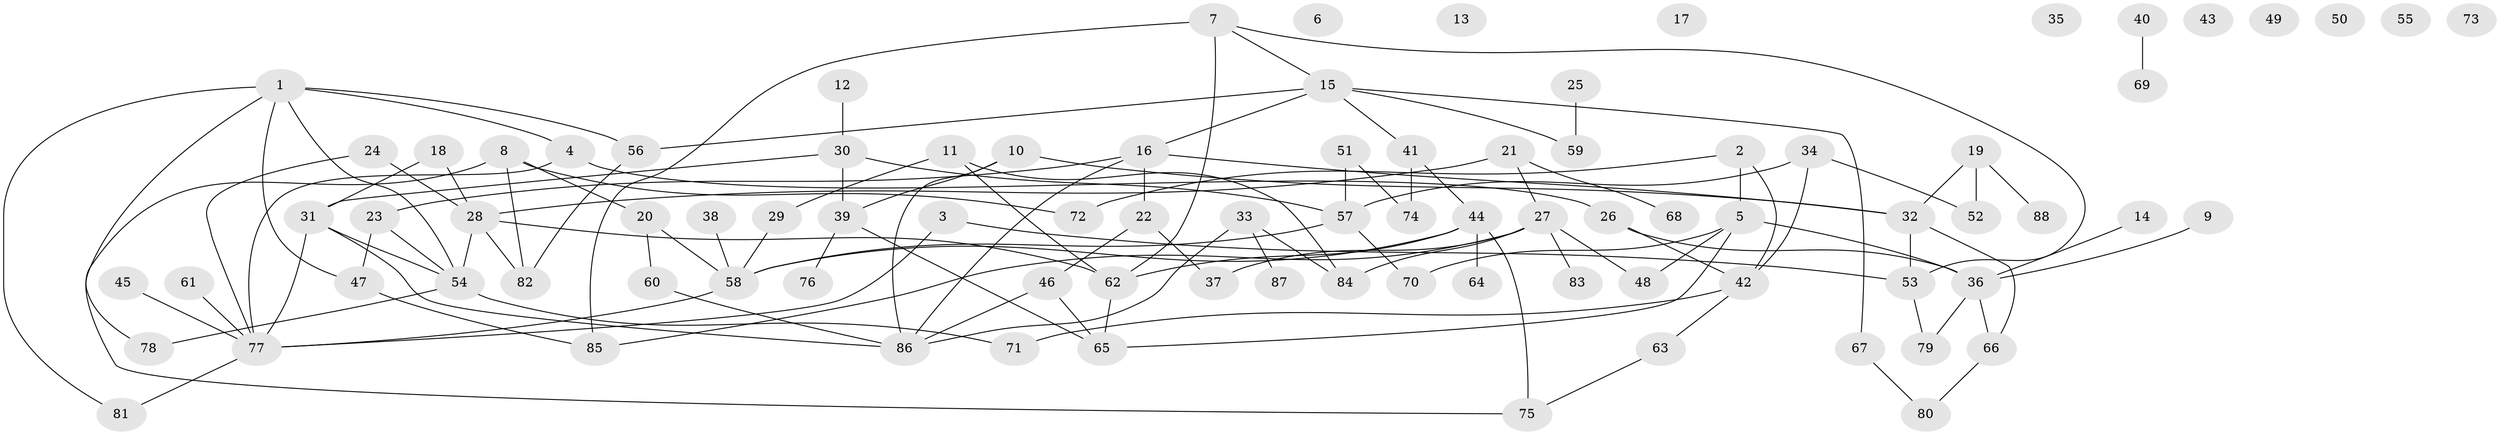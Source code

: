// Generated by graph-tools (version 1.1) at 2025/13/03/09/25 04:13:14]
// undirected, 88 vertices, 119 edges
graph export_dot {
graph [start="1"]
  node [color=gray90,style=filled];
  1;
  2;
  3;
  4;
  5;
  6;
  7;
  8;
  9;
  10;
  11;
  12;
  13;
  14;
  15;
  16;
  17;
  18;
  19;
  20;
  21;
  22;
  23;
  24;
  25;
  26;
  27;
  28;
  29;
  30;
  31;
  32;
  33;
  34;
  35;
  36;
  37;
  38;
  39;
  40;
  41;
  42;
  43;
  44;
  45;
  46;
  47;
  48;
  49;
  50;
  51;
  52;
  53;
  54;
  55;
  56;
  57;
  58;
  59;
  60;
  61;
  62;
  63;
  64;
  65;
  66;
  67;
  68;
  69;
  70;
  71;
  72;
  73;
  74;
  75;
  76;
  77;
  78;
  79;
  80;
  81;
  82;
  83;
  84;
  85;
  86;
  87;
  88;
  1 -- 4;
  1 -- 47;
  1 -- 54;
  1 -- 56;
  1 -- 78;
  1 -- 81;
  2 -- 5;
  2 -- 42;
  2 -- 72;
  3 -- 53;
  3 -- 77;
  4 -- 26;
  4 -- 77;
  5 -- 36;
  5 -- 48;
  5 -- 65;
  5 -- 70;
  7 -- 15;
  7 -- 53;
  7 -- 62;
  7 -- 85;
  8 -- 20;
  8 -- 72;
  8 -- 75;
  8 -- 82;
  9 -- 36;
  10 -- 32;
  10 -- 39;
  10 -- 86;
  11 -- 29;
  11 -- 62;
  11 -- 84;
  12 -- 30;
  14 -- 36;
  15 -- 16;
  15 -- 41;
  15 -- 56;
  15 -- 59;
  15 -- 67;
  16 -- 22;
  16 -- 23;
  16 -- 32;
  16 -- 86;
  18 -- 28;
  18 -- 31;
  19 -- 32;
  19 -- 52;
  19 -- 88;
  20 -- 58;
  20 -- 60;
  21 -- 27;
  21 -- 28;
  21 -- 68;
  22 -- 37;
  22 -- 46;
  23 -- 47;
  23 -- 54;
  24 -- 28;
  24 -- 77;
  25 -- 59;
  26 -- 36;
  26 -- 42;
  27 -- 37;
  27 -- 48;
  27 -- 83;
  27 -- 84;
  27 -- 85;
  28 -- 54;
  28 -- 62;
  28 -- 82;
  29 -- 58;
  30 -- 31;
  30 -- 39;
  30 -- 57;
  31 -- 54;
  31 -- 77;
  31 -- 86;
  32 -- 53;
  32 -- 66;
  33 -- 84;
  33 -- 86;
  33 -- 87;
  34 -- 42;
  34 -- 52;
  34 -- 57;
  36 -- 66;
  36 -- 79;
  38 -- 58;
  39 -- 65;
  39 -- 76;
  40 -- 69;
  41 -- 44;
  41 -- 74;
  42 -- 63;
  42 -- 71;
  44 -- 58;
  44 -- 62;
  44 -- 64;
  44 -- 75;
  45 -- 77;
  46 -- 65;
  46 -- 86;
  47 -- 85;
  51 -- 57;
  51 -- 74;
  53 -- 79;
  54 -- 71;
  54 -- 78;
  56 -- 82;
  57 -- 58;
  57 -- 70;
  58 -- 77;
  60 -- 86;
  61 -- 77;
  62 -- 65;
  63 -- 75;
  66 -- 80;
  67 -- 80;
  77 -- 81;
}
